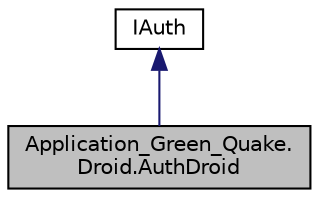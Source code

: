 digraph "Application_Green_Quake.Droid.AuthDroid"
{
 // LATEX_PDF_SIZE
  edge [fontname="Helvetica",fontsize="10",labelfontname="Helvetica",labelfontsize="10"];
  node [fontname="Helvetica",fontsize="10",shape=record];
  Node1 [label="Application_Green_Quake.\lDroid.AuthDroid",height=0.2,width=0.4,color="black", fillcolor="grey75", style="filled", fontcolor="black",tooltip=" "];
  Node2 -> Node1 [dir="back",color="midnightblue",fontsize="10",style="solid"];
  Node2 [label="IAuth",height=0.2,width=0.4,color="black", fillcolor="white", style="filled",URL="$interface_application___green___quake_1_1_i_auth.html",tooltip=" "];
}

